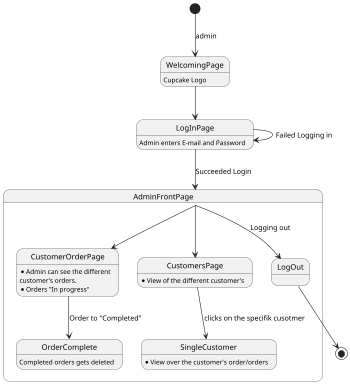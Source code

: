 @startuml
'https://plantuml.com/state-diagram

scale 350 width
[*] --> WelcomingPage : admin

state WelcomingPage {
WelcomingPage : Cupcake Logo
}

state LogInPage
WelcomingPage --> LogInPage
LogInPage : Admin enters E-mail and Password
LogInPage --> LogInPage : Failed Logging in


state AdminFrontPage {
LogInPage --> AdminFrontPage : Succeeded Login
AdminFrontPage --> CustomerOrderPage
AdminFrontPage --> CustomersPage

state CustomersPage{
CustomersPage :  * View of the different customer's
}

state SingleCustomer {
CustomersPage --> SingleCustomer : clicks on the specifik cusotmer
SingleCustomer : * View over the customer's order/orders
}

 state CustomerOrderPage{
 CustomerOrderPage : * Admin can see the different
 CustomerOrderPage :   customer's orders.
 CustomerOrderPage : * Orders "In progress"
 }

 state OrderComplete {
 CustomerOrderPage --> OrderComplete : Order to "Completed"
 OrderComplete : Completed orders gets deleted
 }

 state LogOut {
   AdminFrontPage --> LogOut : Logging out
 }
}

LogOut --> [*]
@enduml